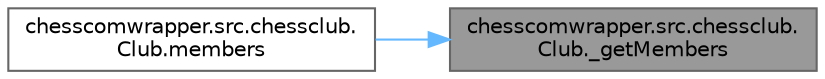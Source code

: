 digraph "chesscomwrapper.src.chessclub.Club._getMembers"
{
 // LATEX_PDF_SIZE
  bgcolor="transparent";
  edge [fontname=Helvetica,fontsize=10,labelfontname=Helvetica,labelfontsize=10];
  node [fontname=Helvetica,fontsize=10,shape=box,height=0.2,width=0.4];
  rankdir="RL";
  Node1 [label="chesscomwrapper.src.chessclub.\lClub._getMembers",height=0.2,width=0.4,color="gray40", fillcolor="grey60", style="filled", fontcolor="black",tooltip=" "];
  Node1 -> Node2 [dir="back",color="steelblue1",style="solid"];
  Node2 [label="chesscomwrapper.src.chessclub.\lClub.members",height=0.2,width=0.4,color="grey40", fillcolor="white", style="filled",URL="$classchesscomwrapper_1_1src_1_1chessclub_1_1_club.html#a57605ccb9000657ade4cca44890eea63",tooltip=" "];
}
